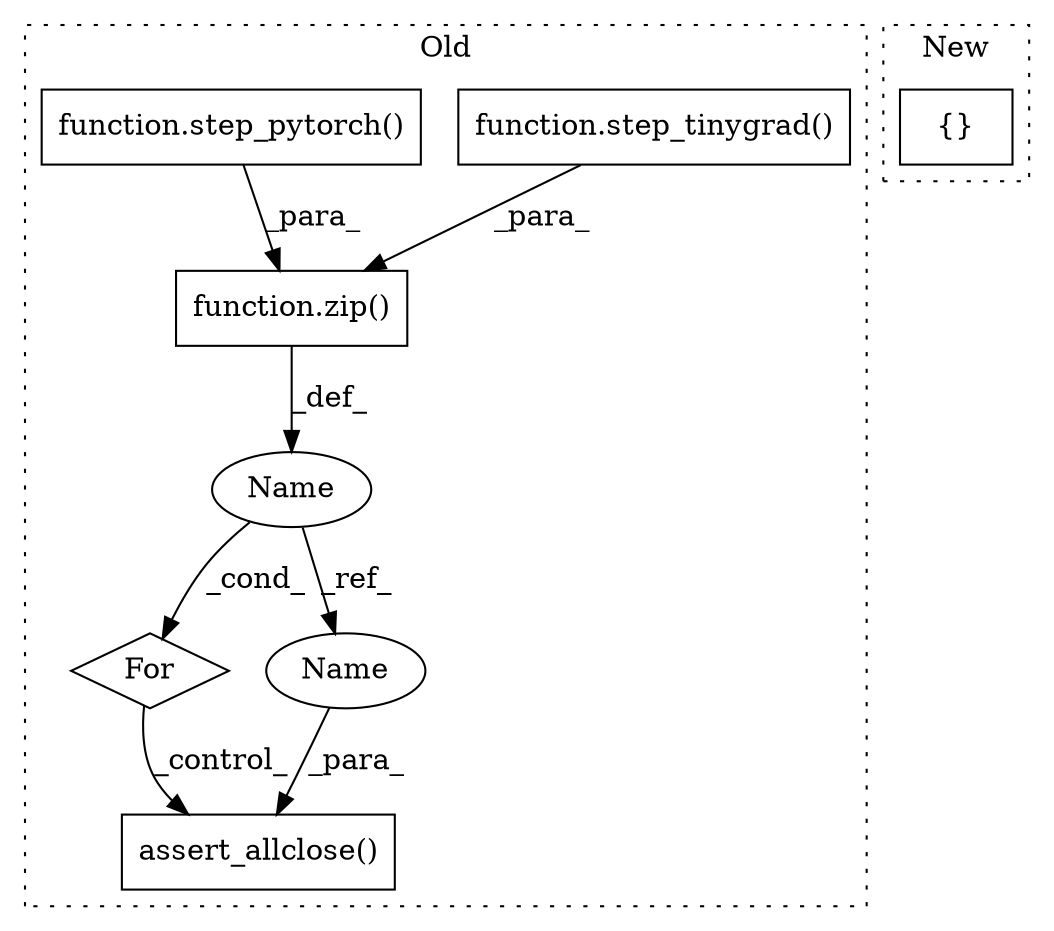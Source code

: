 digraph G {
subgraph cluster0 {
1 [label="assert_allclose()" a="75" s="2024,2055" l="27,12" shape="box"];
3 [label="function.step_tinygrad()" a="75" s="1833,1854" l="14,38" shape="box"];
4 [label="function.step_pytorch()" a="75" s="1913,1945" l="13,70" shape="box"];
5 [label="Name" a="87" s="1824" l="1" shape="ellipse"];
6 [label="function.zip()" a="75" s="1829,2015" l="4,1" shape="box"];
7 [label="For" a="107" s="1818,2016" l="4,8" shape="diamond"];
8 [label="Name" a="87" s="2054" l="1" shape="ellipse"];
label = "Old";
style="dotted";
}
subgraph cluster1 {
2 [label="{}" a="95" s="2411,2438" l="1,1" shape="box"];
label = "New";
style="dotted";
}
3 -> 6 [label="_para_"];
4 -> 6 [label="_para_"];
5 -> 7 [label="_cond_"];
5 -> 8 [label="_ref_"];
6 -> 5 [label="_def_"];
7 -> 1 [label="_control_"];
8 -> 1 [label="_para_"];
}
